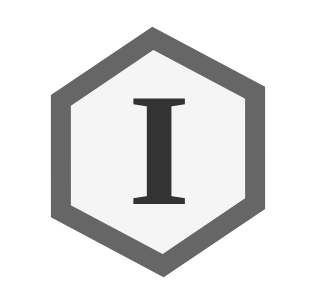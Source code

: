 <mxfile version="12.1.0" type="device" pages="3"><diagram id="ga9zrOOZ4fvBvmJUR_HY" name="Page-1"><mxGraphModel dx="1553" dy="1148" grid="1" gridSize="10" guides="1" tooltips="1" connect="1" arrows="1" fold="1" page="1" pageScale="1" pageWidth="827" pageHeight="1169" math="0" shadow="0"><root><mxCell id="0"/><mxCell id="1" parent="0"/><mxCell id="t5wunHUEmuoCtraHa-qe-1" value="" style="shape=hexagon;perimeter=hexagonPerimeter2;whiteSpace=wrap;html=1;rotation=-152;size=0.237;strokeWidth=10;fillColor=#f5f5f5;strokeColor=#666666;fontColor=#333333;" vertex="1" parent="1"><mxGeometry x="194" y="243" width="110" height="98" as="geometry"/></mxCell><mxCell id="t5wunHUEmuoCtraHa-qe-3" value="&lt;span style=&quot;color: rgb(51, 51, 51); font-family: &amp;quot;times new roman&amp;quot;; font-size: 80px; text-align: center; white-space: normal;&quot;&gt;&lt;b&gt;I&lt;/b&gt;&lt;/span&gt;" style="text;html=1;resizable=0;points=[];autosize=1;align=left;verticalAlign=top;spacingTop=-4;labelBackgroundColor=none;" vertex="1" parent="1"><mxGeometry x="232" y="240" width="50" height="40" as="geometry"/></mxCell></root></mxGraphModel></diagram><diagram name="Page-2" id="TcW29Igzi0AjpmyGTZhy"><mxGraphModel dx="932" dy="689" grid="1" gridSize="10" guides="1" tooltips="1" connect="1" arrows="1" fold="1" page="1" pageScale="1" pageWidth="827" pageHeight="1169" math="0" shadow="0"><root><mxCell id="MxsWzL6ZwATosyVq2vRX-0"/><mxCell id="MxsWzL6ZwATosyVq2vRX-1" parent="MxsWzL6ZwATosyVq2vRX-0"/><mxCell id="MxsWzL6ZwATosyVq2vRX-2" value="" style="shape=hexagon;perimeter=hexagonPerimeter2;whiteSpace=wrap;html=1;rotation=-152;size=0.237;strokeWidth=10;fillColor=#f5f5f5;strokeColor=#666666;fontColor=#333333;" vertex="1" parent="MxsWzL6ZwATosyVq2vRX-1"><mxGeometry x="194" y="243" width="110" height="98" as="geometry"/></mxCell><mxCell id="MxsWzL6ZwATosyVq2vRX-3" value="&lt;span style=&quot;color: rgb(51 , 51 , 51) ; font-family: &amp;#34;times new roman&amp;#34; ; font-size: 80px ; text-align: center ; white-space: normal&quot;&gt;&lt;b&gt;II&lt;/b&gt;&lt;/span&gt;" style="text;html=1;resizable=0;points=[];autosize=1;align=left;verticalAlign=top;spacingTop=-4;labelBackgroundColor=none;" vertex="1" parent="MxsWzL6ZwATosyVq2vRX-1"><mxGeometry x="216" y="240" width="80" height="40" as="geometry"/></mxCell></root></mxGraphModel></diagram><diagram name="Page-3" id="VOXg0mpcBz3pXAeHblec"><mxGraphModel dx="932" dy="689" grid="1" gridSize="10" guides="1" tooltips="1" connect="1" arrows="1" fold="1" page="1" pageScale="1" pageWidth="827" pageHeight="1169" math="0" shadow="0"><root><mxCell id="IsLWxX5l-maxy2jtFhU5-0"/><mxCell id="IsLWxX5l-maxy2jtFhU5-1" parent="IsLWxX5l-maxy2jtFhU5-0"/><mxCell id="IsLWxX5l-maxy2jtFhU5-2" value="" style="shape=hexagon;perimeter=hexagonPerimeter2;whiteSpace=wrap;html=1;rotation=-152;size=0.237;strokeWidth=10;fillColor=#f5f5f5;strokeColor=#666666;fontColor=#333333;" vertex="1" parent="IsLWxX5l-maxy2jtFhU5-1"><mxGeometry x="194" y="243" width="110" height="98" as="geometry"/></mxCell><mxCell id="IsLWxX5l-maxy2jtFhU5-3" value="&lt;span style=&quot;color: rgb(51 , 51 , 51) ; font-family: &amp;#34;times new roman&amp;#34; ; font-size: 80px ; text-align: center ; white-space: normal&quot;&gt;&lt;b&gt;III&lt;/b&gt;&lt;/span&gt;" style="text;html=1;resizable=0;points=[];autosize=1;align=left;verticalAlign=top;spacingTop=-4;labelBackgroundColor=none;" vertex="1" parent="IsLWxX5l-maxy2jtFhU5-1"><mxGeometry x="201" y="240" width="110" height="40" as="geometry"/></mxCell></root></mxGraphModel></diagram></mxfile>